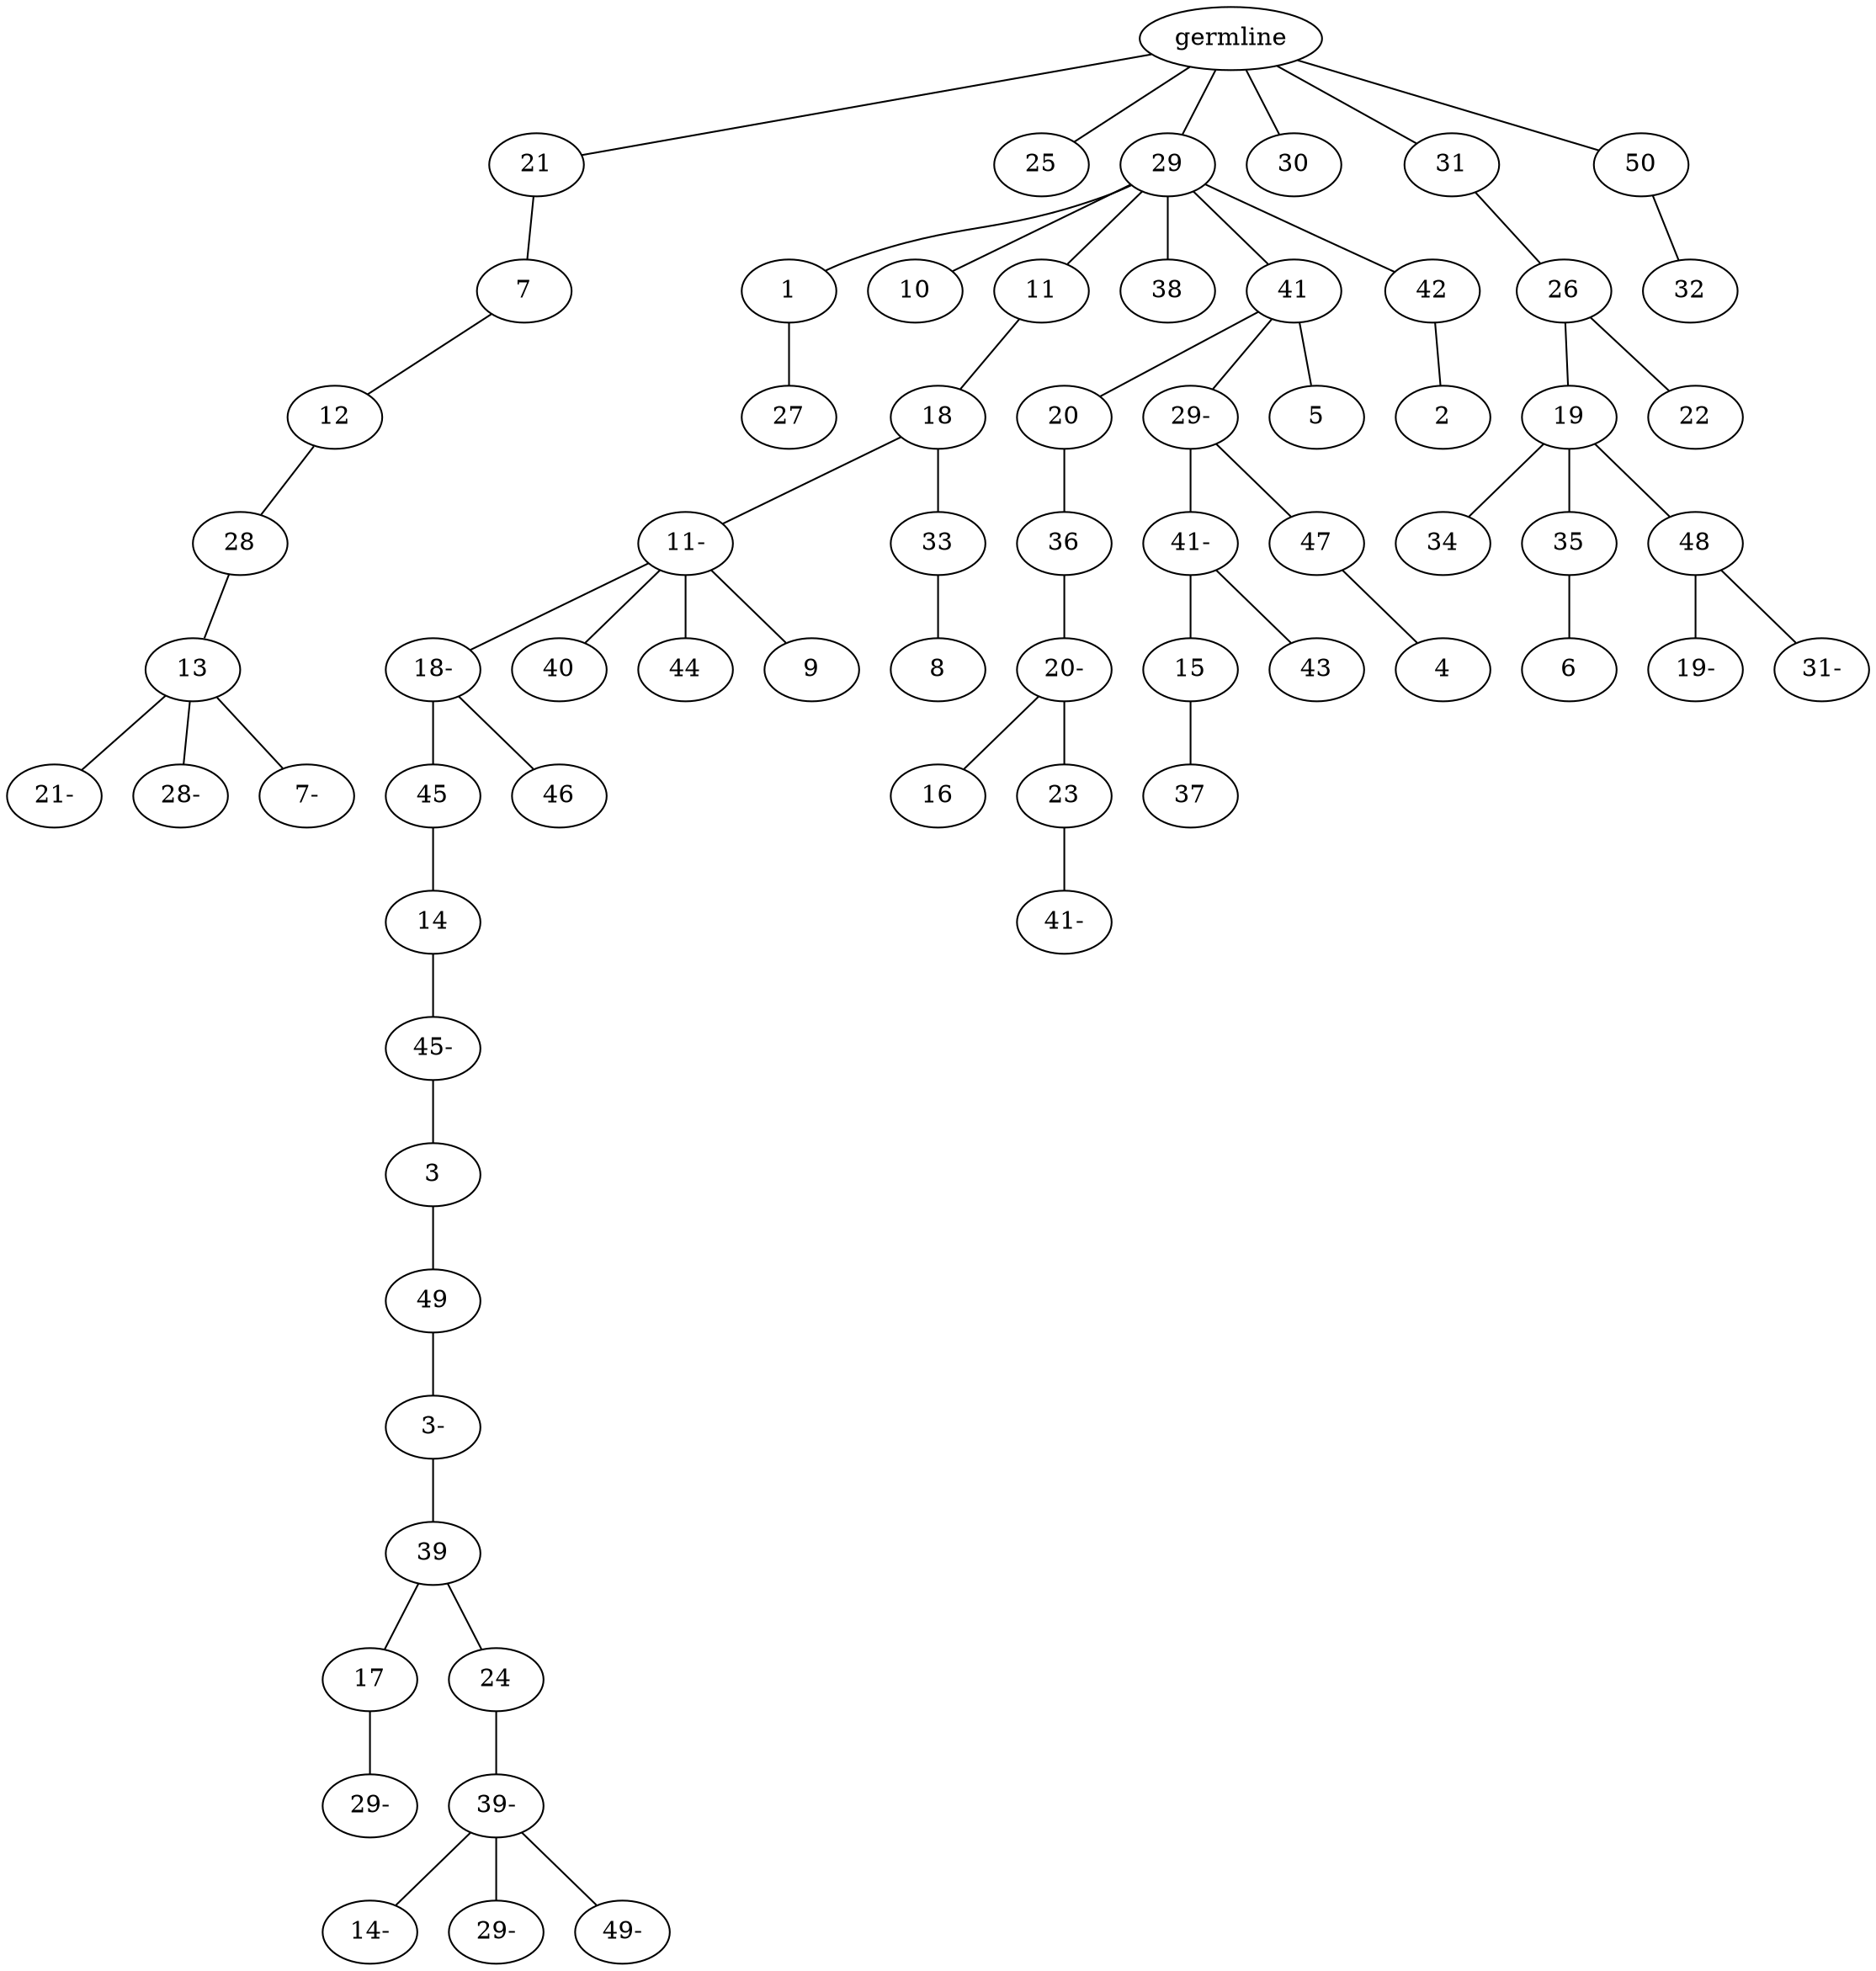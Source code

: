 graph tree {
    "140395626869232" [label="germline"];
    "140395626953168" [label="21"];
    "140395626062224" [label="7"];
    "140395626063520" [label="12"];
    "140395625857856" [label="28"];
    "140395626750832" [label="13"];
    "140395626750064" [label="21-"];
    "140395626751792" [label="28-"];
    "140395626751168" [label="7-"];
    "140395627295072" [label="25"];
    "140395626062896" [label="29"];
    "140395625857664" [label="1"];
    "140395625859632" [label="27"];
    "140395625858672" [label="10"];
    "140395625857184" [label="11"];
    "140395626753712" [label="18"];
    "140395626750400" [label="11-"];
    "140395626750640" [label="18-"];
    "140395626751696" [label="45"];
    "140395626750448" [label="14"];
    "140395626752368" [label="45-"];
    "140395626751840" [label="3"];
    "140395626751312" [label="49"];
    "140395626750256" [label="3-"];
    "140395626752896" [label="39"];
    "140395626752176" [label="17"];
    "140395626750544" [label="29-"];
    "140395626752512" [label="24"];
    "140395626061984" [label="39-"];
    "140395626064144" [label="14-"];
    "140395626063568" [label="29-"];
    "140395627278288" [label="49-"];
    "140395626751552" [label="46"];
    "140395626751360" [label="40"];
    "140395626751072" [label="44"];
    "140395626752560" [label="9"];
    "140395626753040" [label="33"];
    "140395626752464" [label="8"];
    "140395626750592" [label="38"];
    "140395626753136" [label="41"];
    "140395626753856" [label="20"];
    "140395626753328" [label="36"];
    "140395626751408" [label="20-"];
    "140395626754000" [label="16"];
    "140395626750016" [label="23"];
    "140395626064864" [label="41-"];
    "140395626750208" [label="29-"];
    "140395626751120" [label="41-"];
    "140395626750304" [label="15"];
    "140395626064624" [label="37"];
    "140395626063664" [label="43"];
    "140395626752800" [label="47"];
    "140395626065296" [label="4"];
    "140395626752032" [label="5"];
    "140395626751504" [label="42"];
    "140395626753760" [label="2"];
    "140395626750112" [label="30"];
    "140395626753664" [label="31"];
    "140395626062608" [label="26"];
    "140395626062512" [label="19"];
    "140395626064672" [label="34"];
    "140395626065680" [label="35"];
    "140395626062848" [label="6"];
    "140395626062944" [label="48"];
    "140395626065584" [label="19-"];
    "140395626063328" [label="31-"];
    "140395626063856" [label="22"];
    "140395626752656" [label="50"];
    "140395626062704" [label="32"];
    "140395626869232" -- "140395626953168";
    "140395626869232" -- "140395627295072";
    "140395626869232" -- "140395626062896";
    "140395626869232" -- "140395626750112";
    "140395626869232" -- "140395626753664";
    "140395626869232" -- "140395626752656";
    "140395626953168" -- "140395626062224";
    "140395626062224" -- "140395626063520";
    "140395626063520" -- "140395625857856";
    "140395625857856" -- "140395626750832";
    "140395626750832" -- "140395626750064";
    "140395626750832" -- "140395626751792";
    "140395626750832" -- "140395626751168";
    "140395626062896" -- "140395625857664";
    "140395626062896" -- "140395625858672";
    "140395626062896" -- "140395625857184";
    "140395626062896" -- "140395626750592";
    "140395626062896" -- "140395626753136";
    "140395626062896" -- "140395626751504";
    "140395625857664" -- "140395625859632";
    "140395625857184" -- "140395626753712";
    "140395626753712" -- "140395626750400";
    "140395626753712" -- "140395626753040";
    "140395626750400" -- "140395626750640";
    "140395626750400" -- "140395626751360";
    "140395626750400" -- "140395626751072";
    "140395626750400" -- "140395626752560";
    "140395626750640" -- "140395626751696";
    "140395626750640" -- "140395626751552";
    "140395626751696" -- "140395626750448";
    "140395626750448" -- "140395626752368";
    "140395626752368" -- "140395626751840";
    "140395626751840" -- "140395626751312";
    "140395626751312" -- "140395626750256";
    "140395626750256" -- "140395626752896";
    "140395626752896" -- "140395626752176";
    "140395626752896" -- "140395626752512";
    "140395626752176" -- "140395626750544";
    "140395626752512" -- "140395626061984";
    "140395626061984" -- "140395626064144";
    "140395626061984" -- "140395626063568";
    "140395626061984" -- "140395627278288";
    "140395626753040" -- "140395626752464";
    "140395626753136" -- "140395626753856";
    "140395626753136" -- "140395626750208";
    "140395626753136" -- "140395626752032";
    "140395626753856" -- "140395626753328";
    "140395626753328" -- "140395626751408";
    "140395626751408" -- "140395626754000";
    "140395626751408" -- "140395626750016";
    "140395626750016" -- "140395626064864";
    "140395626750208" -- "140395626751120";
    "140395626750208" -- "140395626752800";
    "140395626751120" -- "140395626750304";
    "140395626751120" -- "140395626063664";
    "140395626750304" -- "140395626064624";
    "140395626752800" -- "140395626065296";
    "140395626751504" -- "140395626753760";
    "140395626753664" -- "140395626062608";
    "140395626062608" -- "140395626062512";
    "140395626062608" -- "140395626063856";
    "140395626062512" -- "140395626064672";
    "140395626062512" -- "140395626065680";
    "140395626062512" -- "140395626062944";
    "140395626065680" -- "140395626062848";
    "140395626062944" -- "140395626065584";
    "140395626062944" -- "140395626063328";
    "140395626752656" -- "140395626062704";
}
